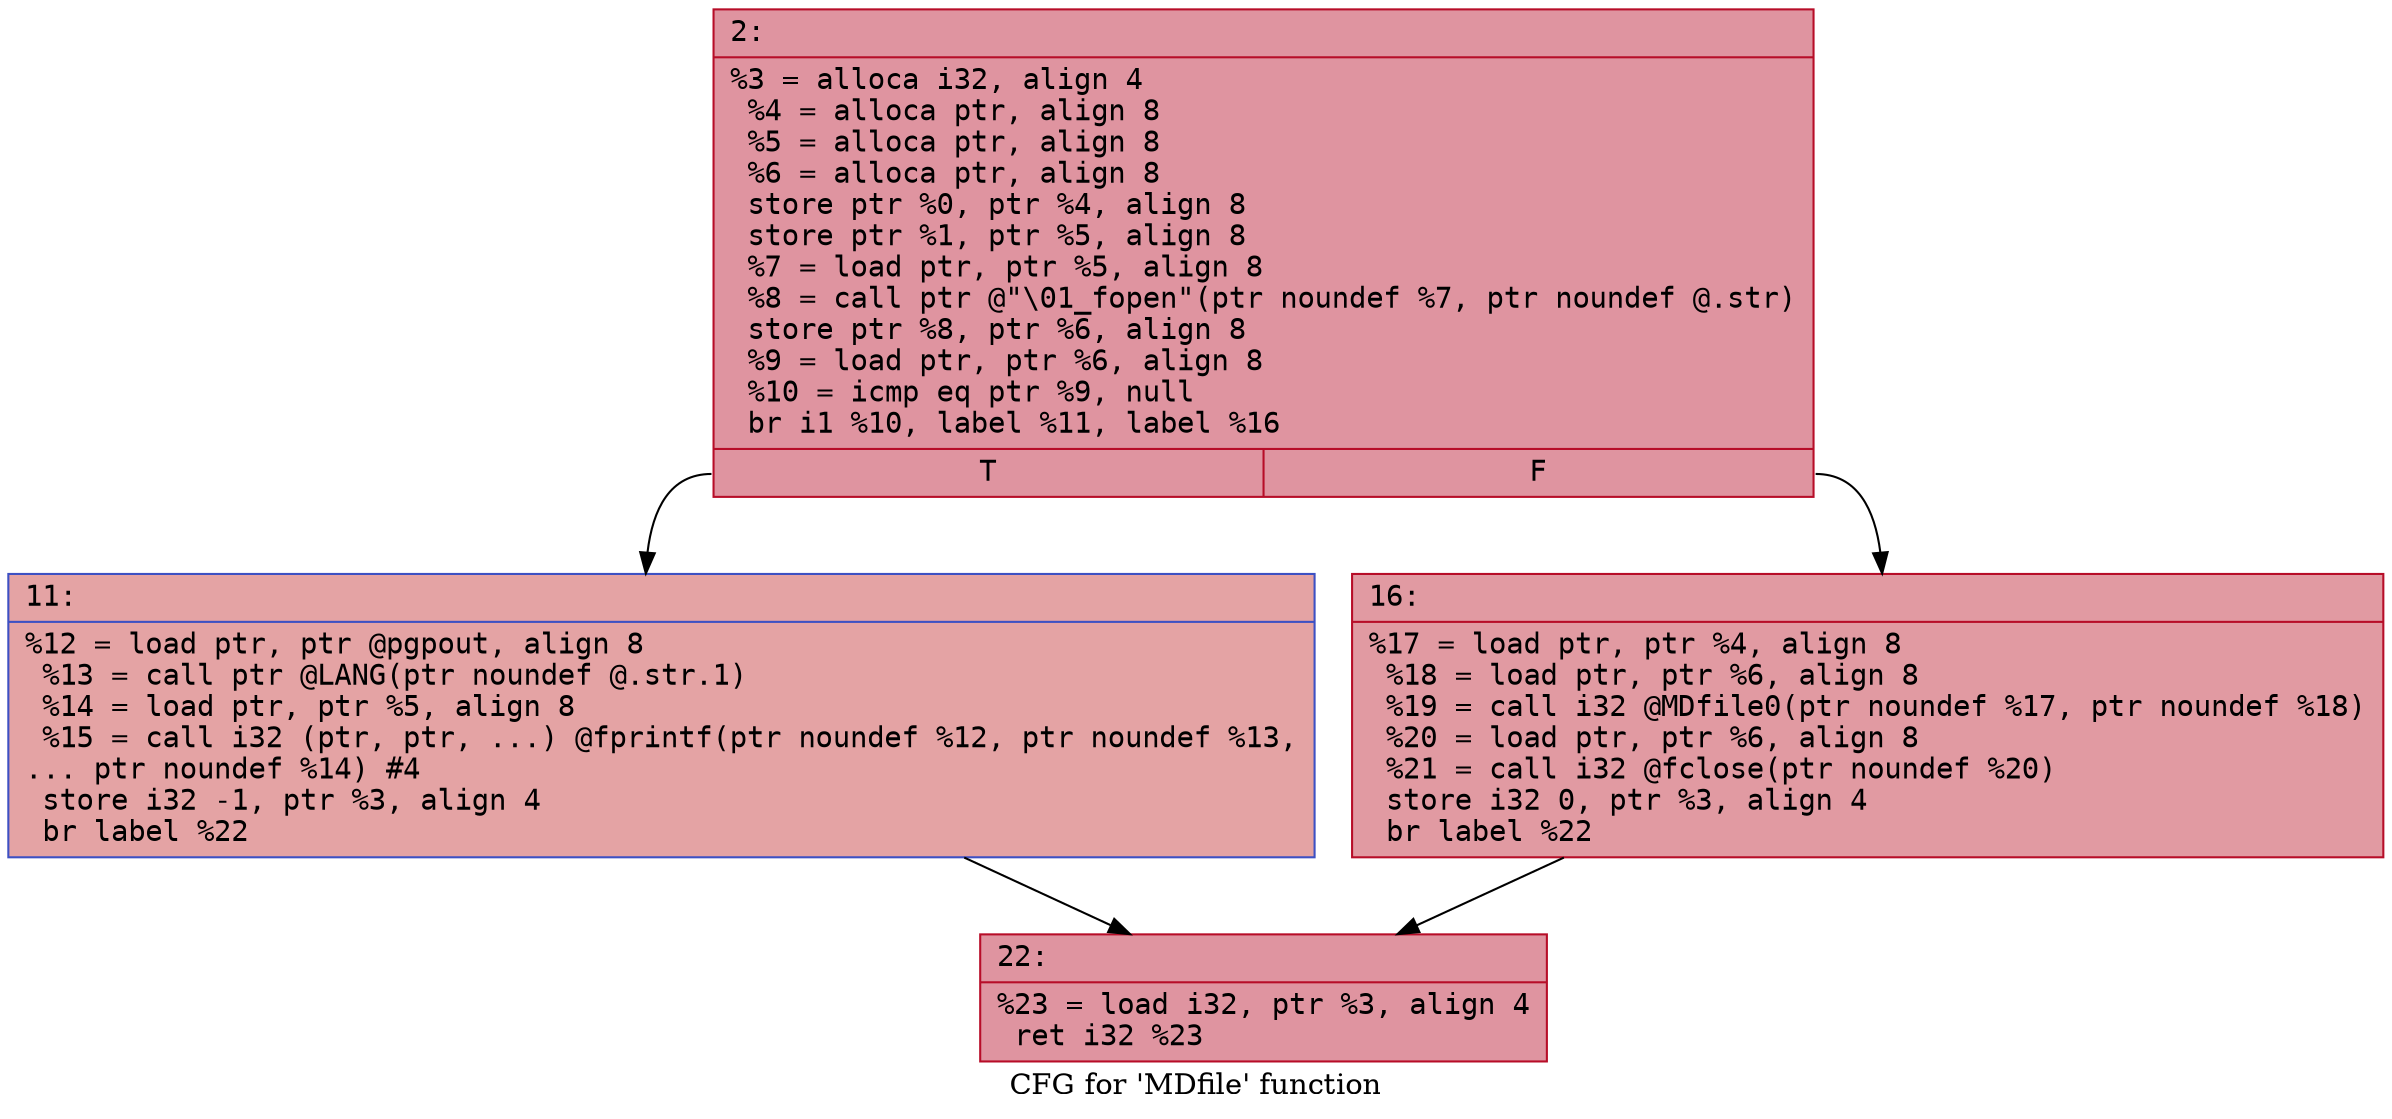 digraph "CFG for 'MDfile' function" {
	label="CFG for 'MDfile' function";

	Node0x6000014f2030 [shape=record,color="#b70d28ff", style=filled, fillcolor="#b70d2870" fontname="Courier",label="{2:\l|  %3 = alloca i32, align 4\l  %4 = alloca ptr, align 8\l  %5 = alloca ptr, align 8\l  %6 = alloca ptr, align 8\l  store ptr %0, ptr %4, align 8\l  store ptr %1, ptr %5, align 8\l  %7 = load ptr, ptr %5, align 8\l  %8 = call ptr @\"\\01_fopen\"(ptr noundef %7, ptr noundef @.str)\l  store ptr %8, ptr %6, align 8\l  %9 = load ptr, ptr %6, align 8\l  %10 = icmp eq ptr %9, null\l  br i1 %10, label %11, label %16\l|{<s0>T|<s1>F}}"];
	Node0x6000014f2030:s0 -> Node0x6000014f2350[tooltip="2 -> 11\nProbability 37.50%" ];
	Node0x6000014f2030:s1 -> Node0x6000014f23a0[tooltip="2 -> 16\nProbability 62.50%" ];
	Node0x6000014f2350 [shape=record,color="#3d50c3ff", style=filled, fillcolor="#c32e3170" fontname="Courier",label="{11:\l|  %12 = load ptr, ptr @pgpout, align 8\l  %13 = call ptr @LANG(ptr noundef @.str.1)\l  %14 = load ptr, ptr %5, align 8\l  %15 = call i32 (ptr, ptr, ...) @fprintf(ptr noundef %12, ptr noundef %13,\l... ptr noundef %14) #4\l  store i32 -1, ptr %3, align 4\l  br label %22\l}"];
	Node0x6000014f2350 -> Node0x6000014f23f0[tooltip="11 -> 22\nProbability 100.00%" ];
	Node0x6000014f23a0 [shape=record,color="#b70d28ff", style=filled, fillcolor="#bb1b2c70" fontname="Courier",label="{16:\l|  %17 = load ptr, ptr %4, align 8\l  %18 = load ptr, ptr %6, align 8\l  %19 = call i32 @MDfile0(ptr noundef %17, ptr noundef %18)\l  %20 = load ptr, ptr %6, align 8\l  %21 = call i32 @fclose(ptr noundef %20)\l  store i32 0, ptr %3, align 4\l  br label %22\l}"];
	Node0x6000014f23a0 -> Node0x6000014f23f0[tooltip="16 -> 22\nProbability 100.00%" ];
	Node0x6000014f23f0 [shape=record,color="#b70d28ff", style=filled, fillcolor="#b70d2870" fontname="Courier",label="{22:\l|  %23 = load i32, ptr %3, align 4\l  ret i32 %23\l}"];
}

